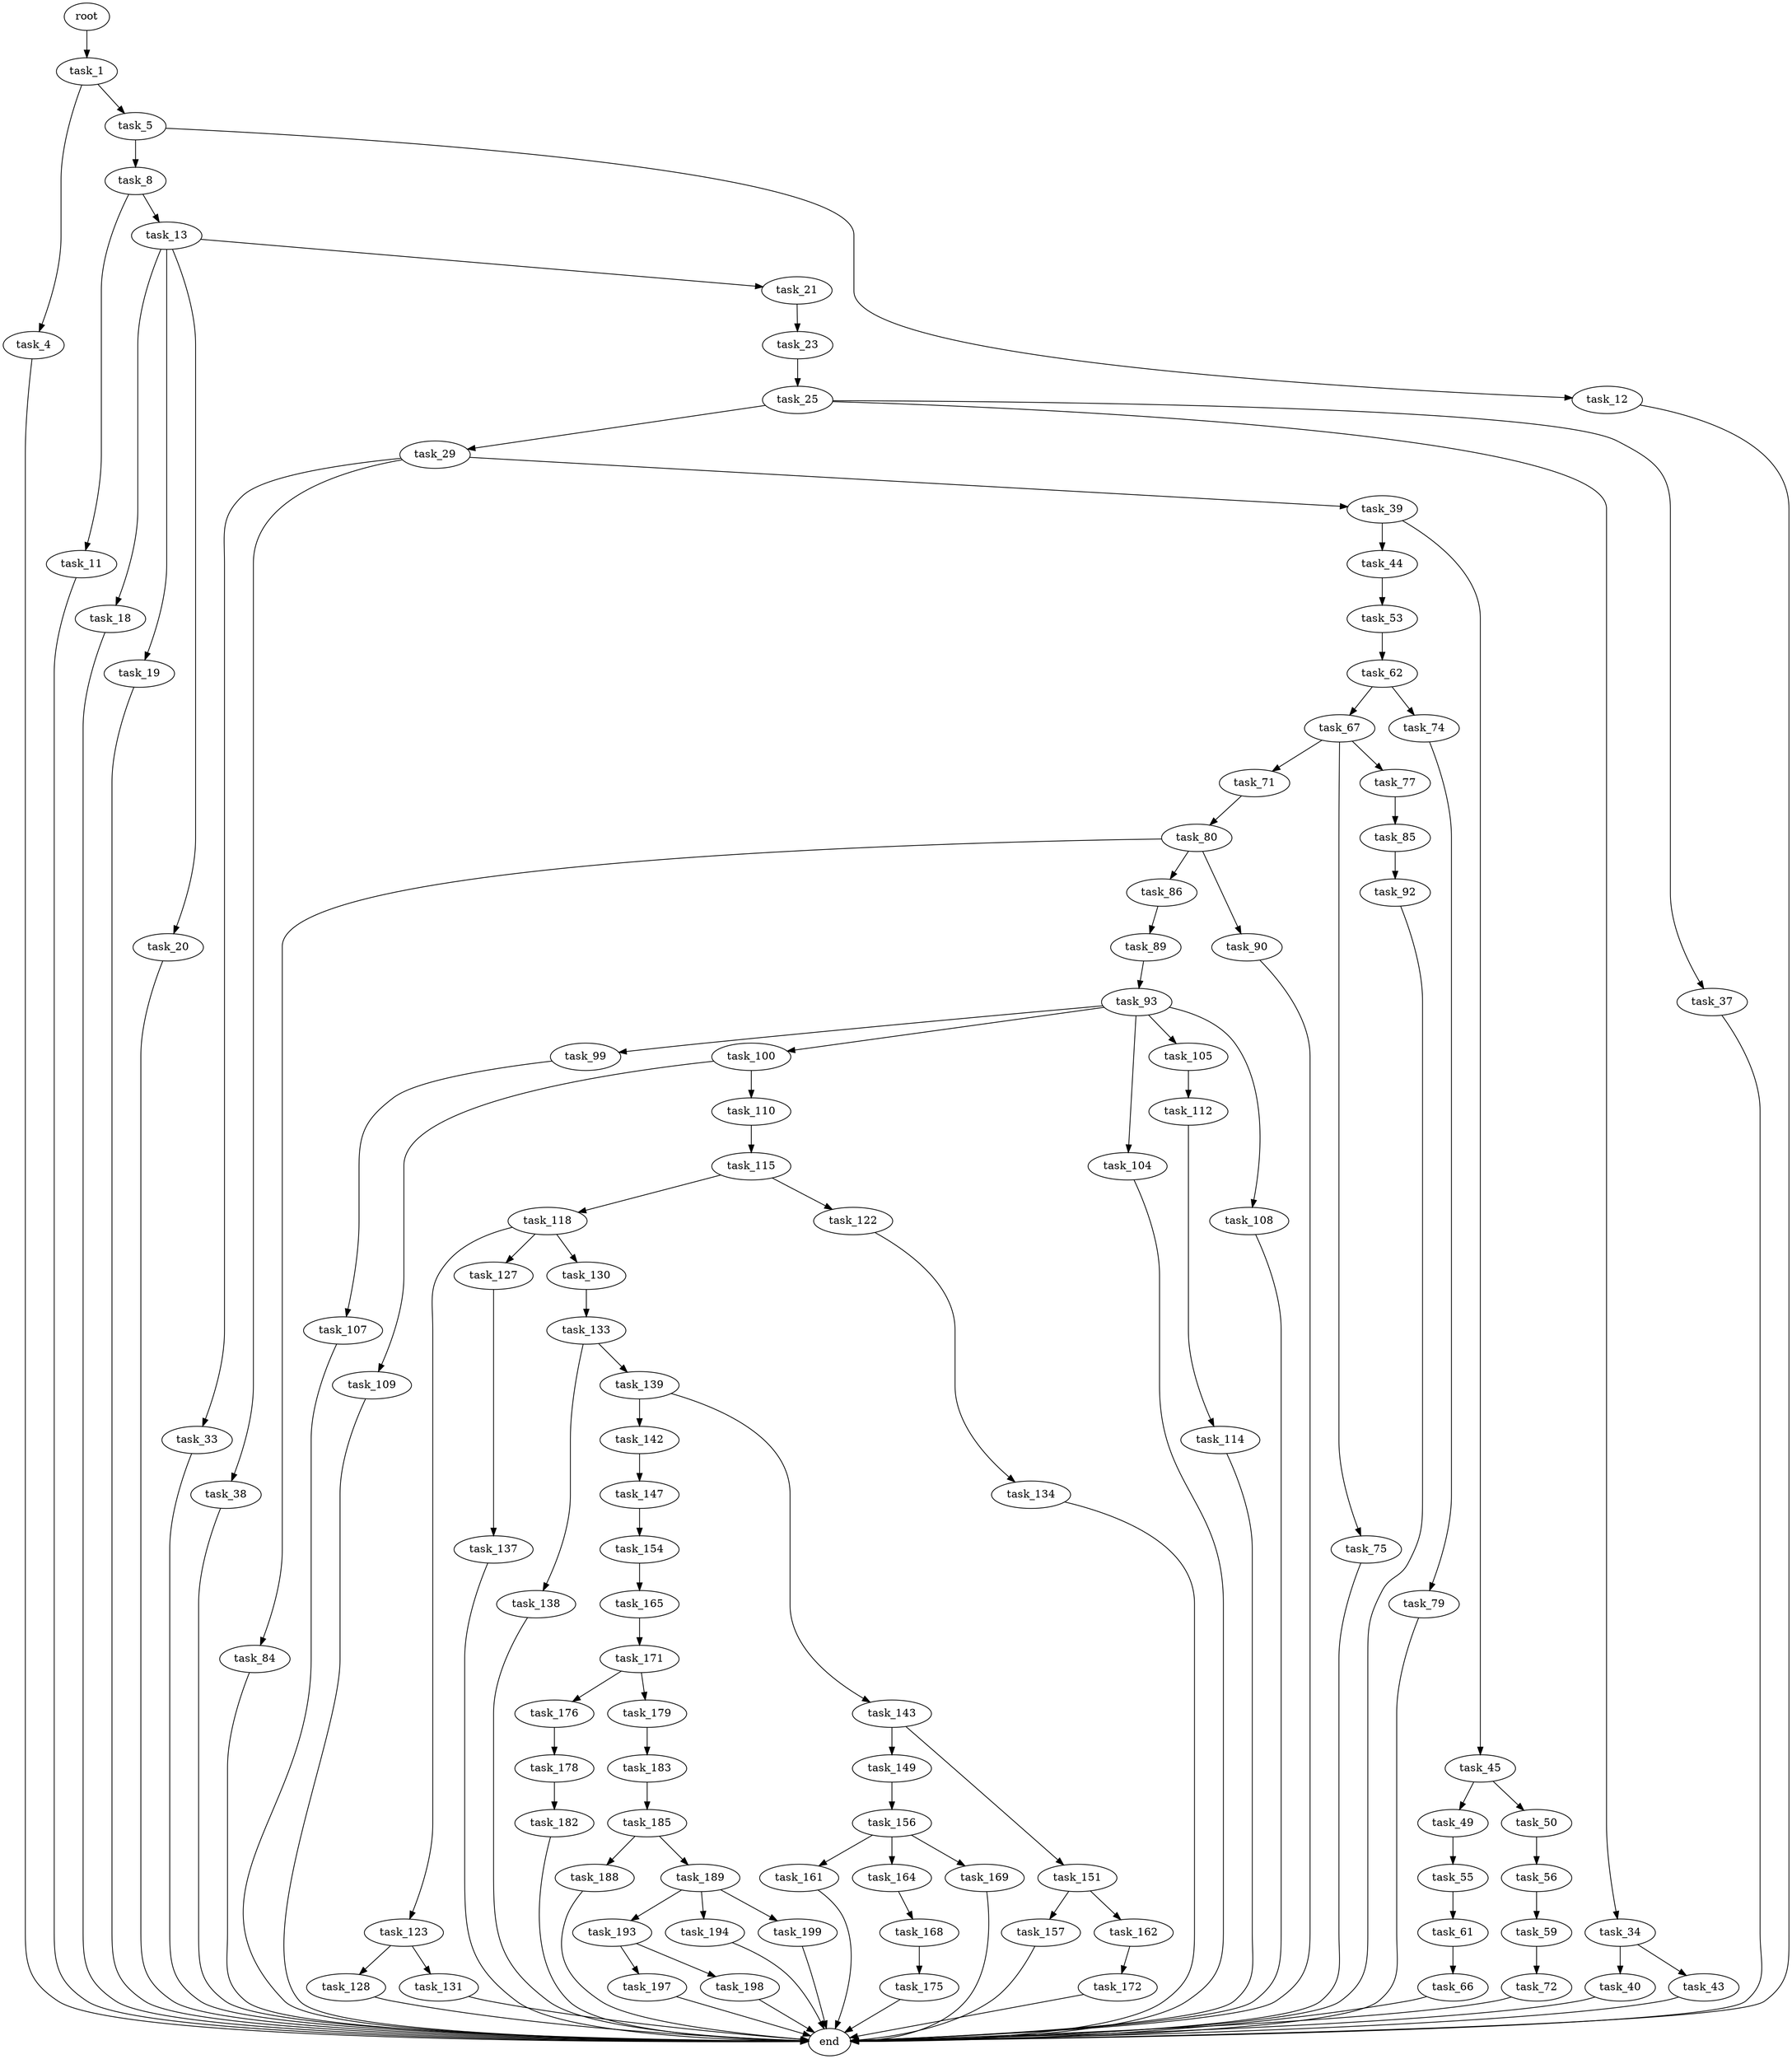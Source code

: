 digraph G {
  root [size="0.000000"];
  task_1 [size="569426807020.000000"];
  task_4 [size="17809339453.000000"];
  task_5 [size="770953655143.000000"];
  end [size="0.000000"];
  task_8 [size="549755813888.000000"];
  task_12 [size="30012367844.000000"];
  task_11 [size="22983263510.000000"];
  task_13 [size="290832456942.000000"];
  task_18 [size="9219125866.000000"];
  task_19 [size="368293445632.000000"];
  task_20 [size="10090588302.000000"];
  task_21 [size="4856493612.000000"];
  task_23 [size="51725901975.000000"];
  task_25 [size="368293445632.000000"];
  task_29 [size="231928233984.000000"];
  task_34 [size="243603507147.000000"];
  task_37 [size="134217728000.000000"];
  task_33 [size="60974603707.000000"];
  task_38 [size="948166366068.000000"];
  task_39 [size="28991029248.000000"];
  task_40 [size="1002291670753.000000"];
  task_43 [size="109027258392.000000"];
  task_44 [size="415807023101.000000"];
  task_45 [size="1297337784921.000000"];
  task_53 [size="89368494230.000000"];
  task_49 [size="782757789696.000000"];
  task_50 [size="398745284947.000000"];
  task_55 [size="5830723065.000000"];
  task_56 [size="28991029248.000000"];
  task_62 [size="9947264137.000000"];
  task_61 [size="31455809765.000000"];
  task_59 [size="23449460654.000000"];
  task_72 [size="134217728000.000000"];
  task_66 [size="371120082440.000000"];
  task_67 [size="1203891041.000000"];
  task_74 [size="68719476736.000000"];
  task_71 [size="136091676376.000000"];
  task_75 [size="262568718443.000000"];
  task_77 [size="1916155249.000000"];
  task_80 [size="38285778700.000000"];
  task_79 [size="28991029248.000000"];
  task_85 [size="231928233984.000000"];
  task_84 [size="368293445632.000000"];
  task_86 [size="549755813888.000000"];
  task_90 [size="3475346183.000000"];
  task_92 [size="172268702045.000000"];
  task_89 [size="68719476736.000000"];
  task_93 [size="8589934592.000000"];
  task_99 [size="1356894648122.000000"];
  task_100 [size="8589934592.000000"];
  task_104 [size="68719476736.000000"];
  task_105 [size="1073741824000.000000"];
  task_108 [size="64441863841.000000"];
  task_107 [size="2034572239.000000"];
  task_109 [size="1474751852.000000"];
  task_110 [size="751954035299.000000"];
  task_112 [size="368293445632.000000"];
  task_115 [size="134217728000.000000"];
  task_114 [size="112502594128.000000"];
  task_118 [size="464906429855.000000"];
  task_122 [size="130817556096.000000"];
  task_123 [size="3563912493.000000"];
  task_127 [size="28991029248.000000"];
  task_130 [size="549755813888.000000"];
  task_134 [size="19982524487.000000"];
  task_128 [size="28991029248.000000"];
  task_131 [size="304381161366.000000"];
  task_137 [size="196856808732.000000"];
  task_133 [size="2050338145.000000"];
  task_138 [size="368293445632.000000"];
  task_139 [size="10556186930.000000"];
  task_142 [size="748259757544.000000"];
  task_143 [size="30767247444.000000"];
  task_147 [size="2649297452.000000"];
  task_149 [size="1269301378.000000"];
  task_151 [size="5600111794.000000"];
  task_154 [size="1868370364.000000"];
  task_156 [size="580375599438.000000"];
  task_157 [size="231928233984.000000"];
  task_162 [size="134217728000.000000"];
  task_165 [size="413945144526.000000"];
  task_161 [size="23222766334.000000"];
  task_164 [size="1319685505.000000"];
  task_169 [size="134217728000.000000"];
  task_172 [size="792168695396.000000"];
  task_168 [size="19535787910.000000"];
  task_171 [size="782757789696.000000"];
  task_175 [size="134217728000.000000"];
  task_176 [size="54073518851.000000"];
  task_179 [size="36486439156.000000"];
  task_178 [size="197616996102.000000"];
  task_182 [size="203389398278.000000"];
  task_183 [size="8589934592.000000"];
  task_185 [size="90544986575.000000"];
  task_188 [size="14886376466.000000"];
  task_189 [size="324372291170.000000"];
  task_193 [size="28991029248.000000"];
  task_194 [size="25260391893.000000"];
  task_199 [size="931881296534.000000"];
  task_197 [size="21721775147.000000"];
  task_198 [size="134217728000.000000"];

  root -> task_1 [size="1.000000"];
  task_1 -> task_4 [size="679477248.000000"];
  task_1 -> task_5 [size="679477248.000000"];
  task_4 -> end [size="1.000000"];
  task_5 -> task_8 [size="838860800.000000"];
  task_5 -> task_12 [size="838860800.000000"];
  task_8 -> task_11 [size="536870912.000000"];
  task_8 -> task_13 [size="536870912.000000"];
  task_12 -> end [size="1.000000"];
  task_11 -> end [size="1.000000"];
  task_13 -> task_18 [size="209715200.000000"];
  task_13 -> task_19 [size="209715200.000000"];
  task_13 -> task_20 [size="209715200.000000"];
  task_13 -> task_21 [size="209715200.000000"];
  task_18 -> end [size="1.000000"];
  task_19 -> end [size="1.000000"];
  task_20 -> end [size="1.000000"];
  task_21 -> task_23 [size="209715200.000000"];
  task_23 -> task_25 [size="75497472.000000"];
  task_25 -> task_29 [size="411041792.000000"];
  task_25 -> task_34 [size="411041792.000000"];
  task_25 -> task_37 [size="411041792.000000"];
  task_29 -> task_33 [size="301989888.000000"];
  task_29 -> task_38 [size="301989888.000000"];
  task_29 -> task_39 [size="301989888.000000"];
  task_34 -> task_40 [size="838860800.000000"];
  task_34 -> task_43 [size="838860800.000000"];
  task_37 -> end [size="1.000000"];
  task_33 -> end [size="1.000000"];
  task_38 -> end [size="1.000000"];
  task_39 -> task_44 [size="75497472.000000"];
  task_39 -> task_45 [size="75497472.000000"];
  task_40 -> end [size="1.000000"];
  task_43 -> end [size="1.000000"];
  task_44 -> task_53 [size="411041792.000000"];
  task_45 -> task_49 [size="838860800.000000"];
  task_45 -> task_50 [size="838860800.000000"];
  task_53 -> task_62 [size="75497472.000000"];
  task_49 -> task_55 [size="679477248.000000"];
  task_50 -> task_56 [size="301989888.000000"];
  task_55 -> task_61 [size="679477248.000000"];
  task_56 -> task_59 [size="75497472.000000"];
  task_62 -> task_67 [size="301989888.000000"];
  task_62 -> task_74 [size="301989888.000000"];
  task_61 -> task_66 [size="679477248.000000"];
  task_59 -> task_72 [size="536870912.000000"];
  task_72 -> end [size="1.000000"];
  task_66 -> end [size="1.000000"];
  task_67 -> task_71 [size="33554432.000000"];
  task_67 -> task_75 [size="33554432.000000"];
  task_67 -> task_77 [size="33554432.000000"];
  task_74 -> task_79 [size="134217728.000000"];
  task_71 -> task_80 [size="209715200.000000"];
  task_75 -> end [size="1.000000"];
  task_77 -> task_85 [size="33554432.000000"];
  task_80 -> task_84 [size="838860800.000000"];
  task_80 -> task_86 [size="838860800.000000"];
  task_80 -> task_90 [size="838860800.000000"];
  task_79 -> end [size="1.000000"];
  task_85 -> task_92 [size="301989888.000000"];
  task_84 -> end [size="1.000000"];
  task_86 -> task_89 [size="536870912.000000"];
  task_90 -> end [size="1.000000"];
  task_92 -> end [size="1.000000"];
  task_89 -> task_93 [size="134217728.000000"];
  task_93 -> task_99 [size="33554432.000000"];
  task_93 -> task_100 [size="33554432.000000"];
  task_93 -> task_104 [size="33554432.000000"];
  task_93 -> task_105 [size="33554432.000000"];
  task_93 -> task_108 [size="33554432.000000"];
  task_99 -> task_107 [size="838860800.000000"];
  task_100 -> task_109 [size="33554432.000000"];
  task_100 -> task_110 [size="33554432.000000"];
  task_104 -> end [size="1.000000"];
  task_105 -> task_112 [size="838860800.000000"];
  task_108 -> end [size="1.000000"];
  task_107 -> end [size="1.000000"];
  task_109 -> end [size="1.000000"];
  task_110 -> task_115 [size="679477248.000000"];
  task_112 -> task_114 [size="411041792.000000"];
  task_115 -> task_118 [size="209715200.000000"];
  task_115 -> task_122 [size="209715200.000000"];
  task_114 -> end [size="1.000000"];
  task_118 -> task_123 [size="301989888.000000"];
  task_118 -> task_127 [size="301989888.000000"];
  task_118 -> task_130 [size="301989888.000000"];
  task_122 -> task_134 [size="134217728.000000"];
  task_123 -> task_128 [size="134217728.000000"];
  task_123 -> task_131 [size="134217728.000000"];
  task_127 -> task_137 [size="75497472.000000"];
  task_130 -> task_133 [size="536870912.000000"];
  task_134 -> end [size="1.000000"];
  task_128 -> end [size="1.000000"];
  task_131 -> end [size="1.000000"];
  task_137 -> end [size="1.000000"];
  task_133 -> task_138 [size="33554432.000000"];
  task_133 -> task_139 [size="33554432.000000"];
  task_138 -> end [size="1.000000"];
  task_139 -> task_142 [size="679477248.000000"];
  task_139 -> task_143 [size="679477248.000000"];
  task_142 -> task_147 [size="838860800.000000"];
  task_143 -> task_149 [size="134217728.000000"];
  task_143 -> task_151 [size="134217728.000000"];
  task_147 -> task_154 [size="134217728.000000"];
  task_149 -> task_156 [size="33554432.000000"];
  task_151 -> task_157 [size="536870912.000000"];
  task_151 -> task_162 [size="536870912.000000"];
  task_154 -> task_165 [size="75497472.000000"];
  task_156 -> task_161 [size="679477248.000000"];
  task_156 -> task_164 [size="679477248.000000"];
  task_156 -> task_169 [size="679477248.000000"];
  task_157 -> end [size="1.000000"];
  task_162 -> task_172 [size="209715200.000000"];
  task_165 -> task_171 [size="679477248.000000"];
  task_161 -> end [size="1.000000"];
  task_164 -> task_168 [size="33554432.000000"];
  task_169 -> end [size="1.000000"];
  task_172 -> end [size="1.000000"];
  task_168 -> task_175 [size="411041792.000000"];
  task_171 -> task_176 [size="679477248.000000"];
  task_171 -> task_179 [size="679477248.000000"];
  task_175 -> end [size="1.000000"];
  task_176 -> task_178 [size="209715200.000000"];
  task_179 -> task_183 [size="838860800.000000"];
  task_178 -> task_182 [size="301989888.000000"];
  task_182 -> end [size="1.000000"];
  task_183 -> task_185 [size="33554432.000000"];
  task_185 -> task_188 [size="75497472.000000"];
  task_185 -> task_189 [size="75497472.000000"];
  task_188 -> end [size="1.000000"];
  task_189 -> task_193 [size="679477248.000000"];
  task_189 -> task_194 [size="679477248.000000"];
  task_189 -> task_199 [size="679477248.000000"];
  task_193 -> task_197 [size="75497472.000000"];
  task_193 -> task_198 [size="75497472.000000"];
  task_194 -> end [size="1.000000"];
  task_199 -> end [size="1.000000"];
  task_197 -> end [size="1.000000"];
  task_198 -> end [size="1.000000"];
}
